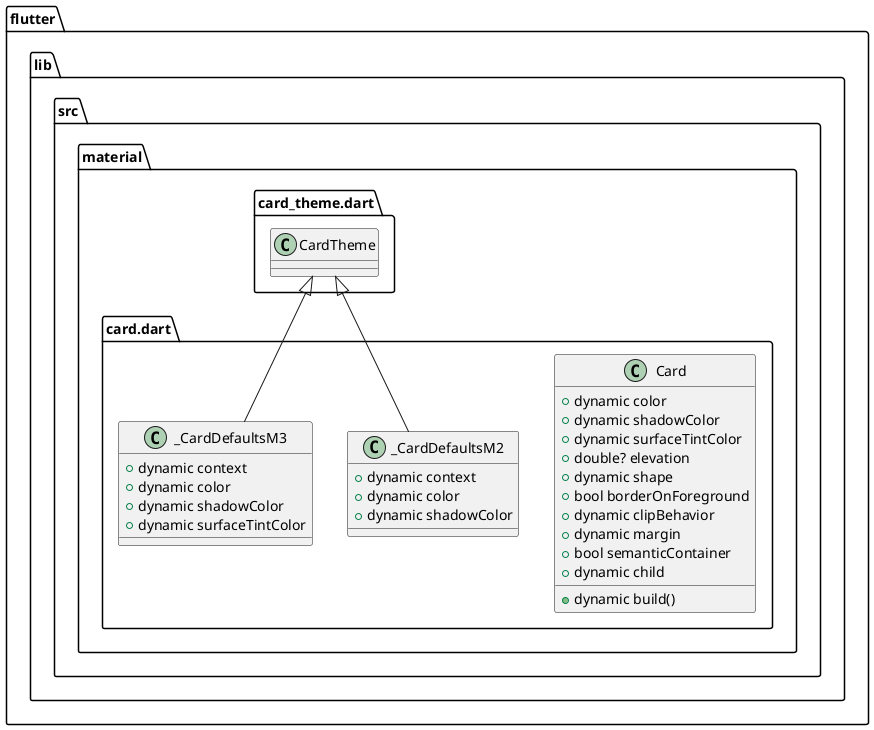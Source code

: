 @startuml
set namespaceSeparator ::

class "flutter::lib::src::material::card.dart::Card" {
  +dynamic color
  +dynamic shadowColor
  +dynamic surfaceTintColor
  +double? elevation
  +dynamic shape
  +bool borderOnForeground
  +dynamic clipBehavior
  +dynamic margin
  +bool semanticContainer
  +dynamic child
  +dynamic build()
}

class "flutter::lib::src::material::card.dart::_CardDefaultsM2" {
  +dynamic context
  +dynamic color
  +dynamic shadowColor
}

"flutter::lib::src::material::card_theme.dart::CardTheme" <|-- "flutter::lib::src::material::card.dart::_CardDefaultsM2"

class "flutter::lib::src::material::card.dart::_CardDefaultsM3" {
  +dynamic context
  +dynamic color
  +dynamic shadowColor
  +dynamic surfaceTintColor
}

"flutter::lib::src::material::card_theme.dart::CardTheme" <|-- "flutter::lib::src::material::card.dart::_CardDefaultsM3"


@enduml